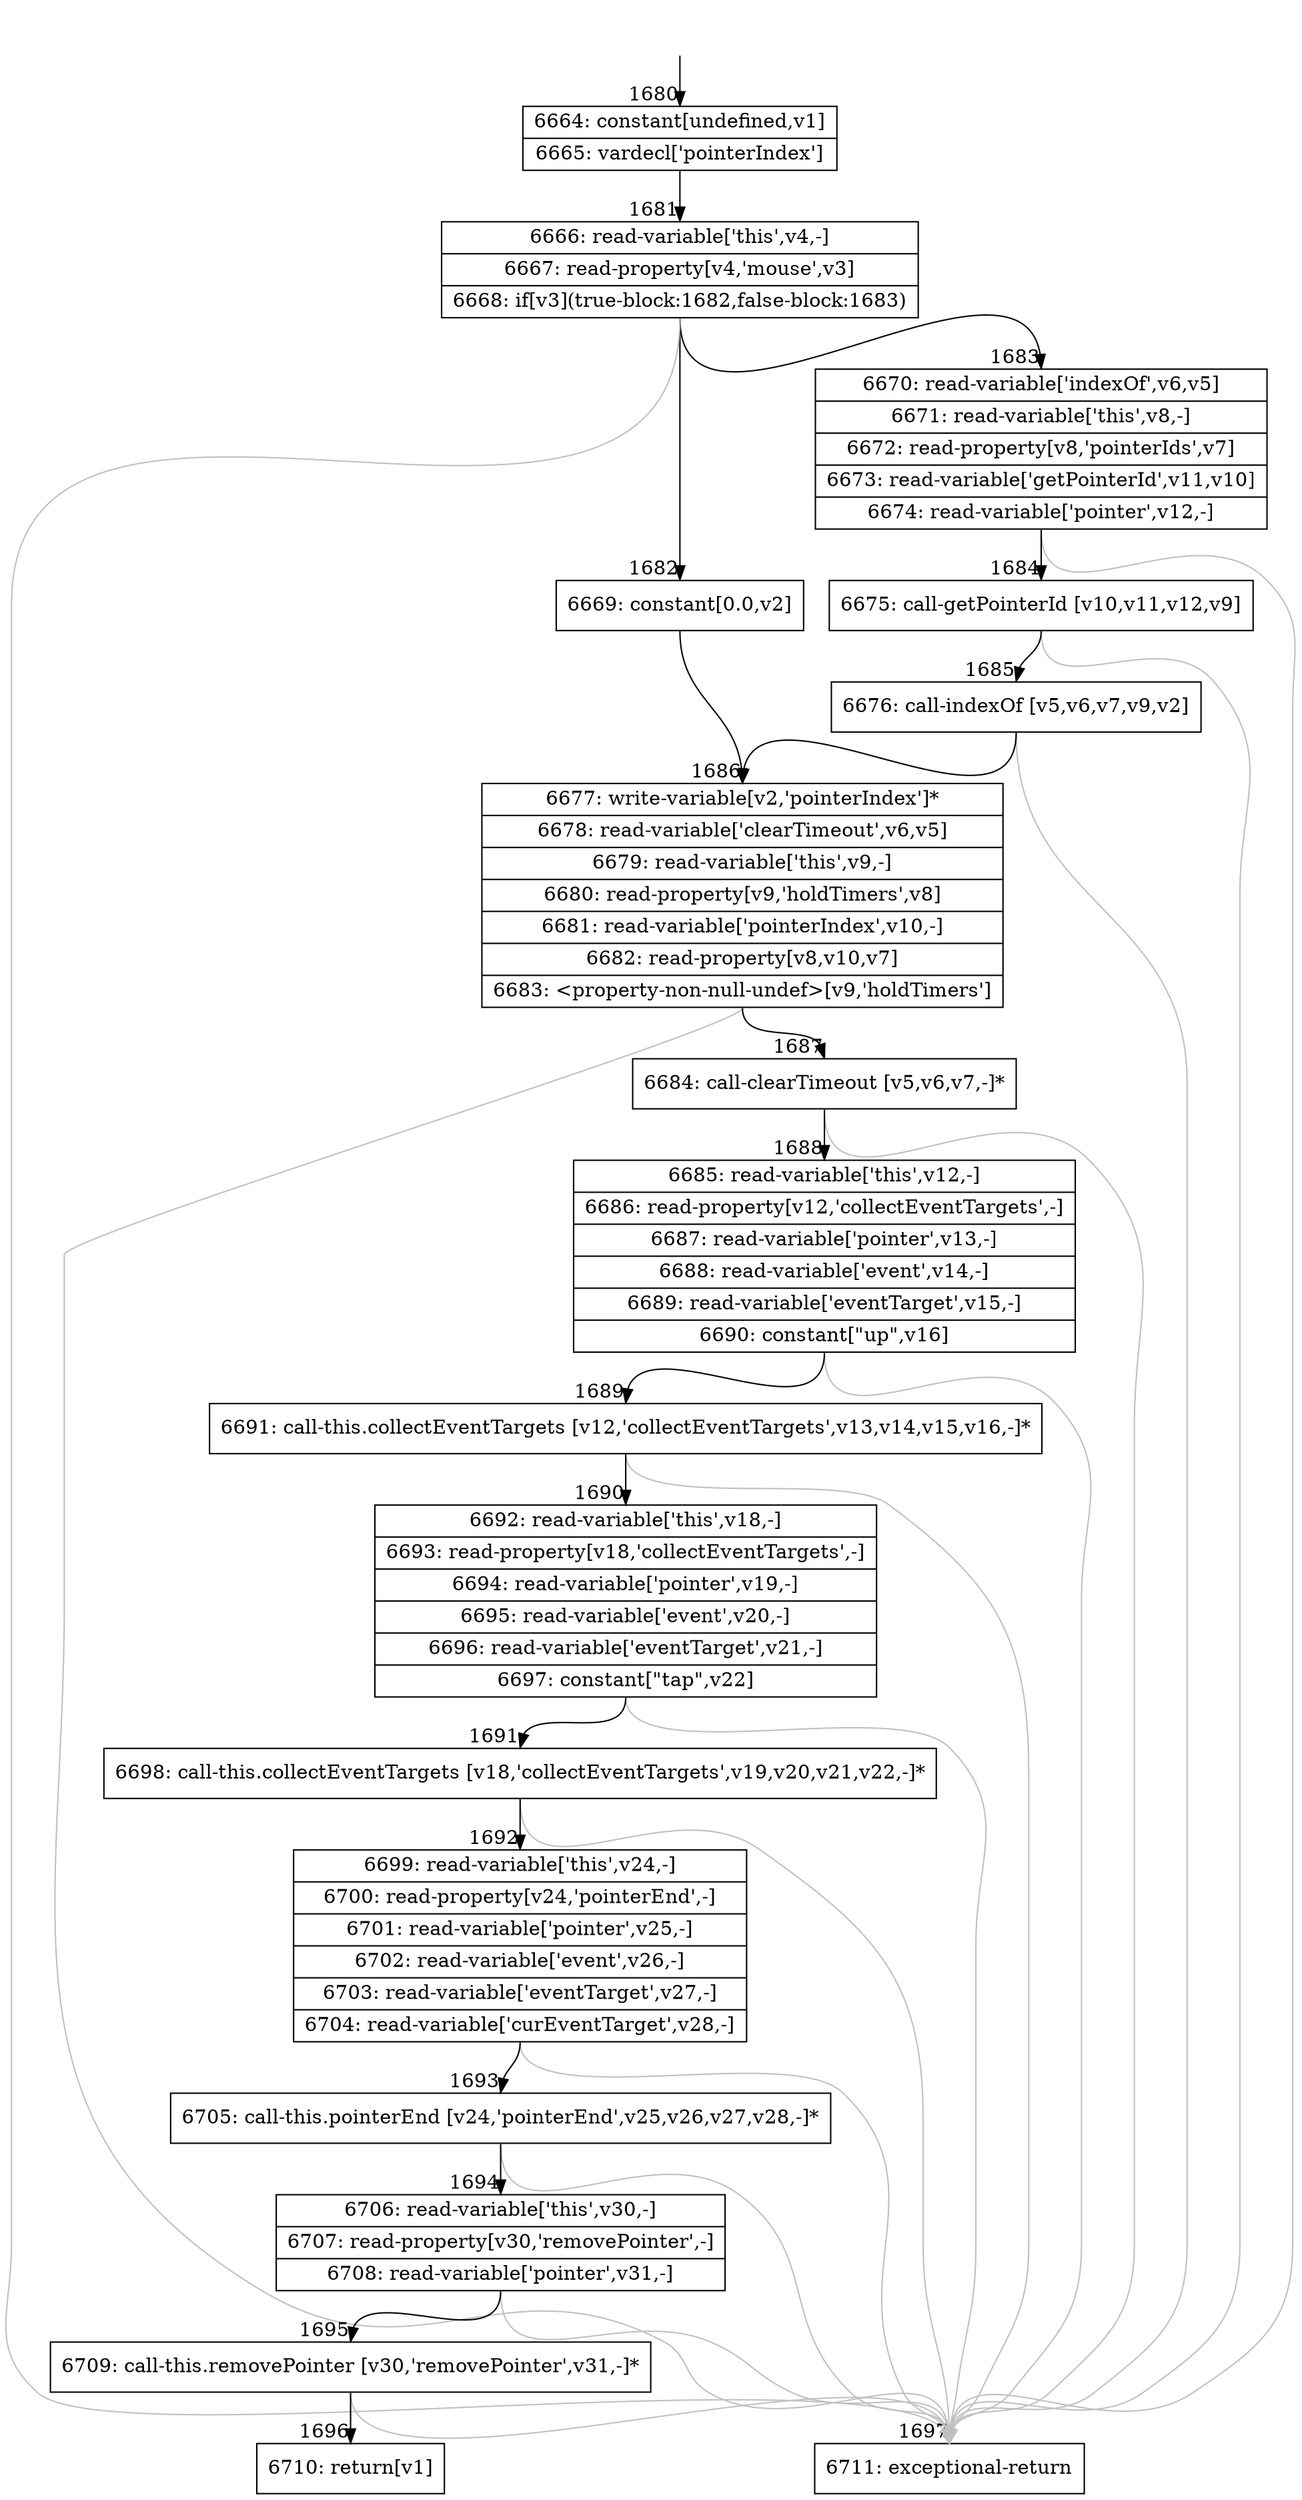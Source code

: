 digraph {
rankdir="TD"
BB_entry85[shape=none,label=""];
BB_entry85 -> BB1680 [tailport=s, headport=n, headlabel="    1680"]
BB1680 [shape=record label="{6664: constant[undefined,v1]|6665: vardecl['pointerIndex']}" ] 
BB1680 -> BB1681 [tailport=s, headport=n, headlabel="      1681"]
BB1681 [shape=record label="{6666: read-variable['this',v4,-]|6667: read-property[v4,'mouse',v3]|6668: if[v3](true-block:1682,false-block:1683)}" ] 
BB1681 -> BB1682 [tailport=s, headport=n, headlabel="      1682"]
BB1681 -> BB1683 [tailport=s, headport=n, headlabel="      1683"]
BB1681 -> BB1697 [tailport=s, headport=n, color=gray, headlabel="      1697"]
BB1682 [shape=record label="{6669: constant[0.0,v2]}" ] 
BB1682 -> BB1686 [tailport=s, headport=n, headlabel="      1686"]
BB1683 [shape=record label="{6670: read-variable['indexOf',v6,v5]|6671: read-variable['this',v8,-]|6672: read-property[v8,'pointerIds',v7]|6673: read-variable['getPointerId',v11,v10]|6674: read-variable['pointer',v12,-]}" ] 
BB1683 -> BB1684 [tailport=s, headport=n, headlabel="      1684"]
BB1683 -> BB1697 [tailport=s, headport=n, color=gray]
BB1684 [shape=record label="{6675: call-getPointerId [v10,v11,v12,v9]}" ] 
BB1684 -> BB1685 [tailport=s, headport=n, headlabel="      1685"]
BB1684 -> BB1697 [tailport=s, headport=n, color=gray]
BB1685 [shape=record label="{6676: call-indexOf [v5,v6,v7,v9,v2]}" ] 
BB1685 -> BB1686 [tailport=s, headport=n]
BB1685 -> BB1697 [tailport=s, headport=n, color=gray]
BB1686 [shape=record label="{6677: write-variable[v2,'pointerIndex']*|6678: read-variable['clearTimeout',v6,v5]|6679: read-variable['this',v9,-]|6680: read-property[v9,'holdTimers',v8]|6681: read-variable['pointerIndex',v10,-]|6682: read-property[v8,v10,v7]|6683: \<property-non-null-undef\>[v9,'holdTimers']}" ] 
BB1686 -> BB1687 [tailport=s, headport=n, headlabel="      1687"]
BB1686 -> BB1697 [tailport=s, headport=n, color=gray]
BB1687 [shape=record label="{6684: call-clearTimeout [v5,v6,v7,-]*}" ] 
BB1687 -> BB1688 [tailport=s, headport=n, headlabel="      1688"]
BB1687 -> BB1697 [tailport=s, headport=n, color=gray]
BB1688 [shape=record label="{6685: read-variable['this',v12,-]|6686: read-property[v12,'collectEventTargets',-]|6687: read-variable['pointer',v13,-]|6688: read-variable['event',v14,-]|6689: read-variable['eventTarget',v15,-]|6690: constant[\"up\",v16]}" ] 
BB1688 -> BB1689 [tailport=s, headport=n, headlabel="      1689"]
BB1688 -> BB1697 [tailport=s, headport=n, color=gray]
BB1689 [shape=record label="{6691: call-this.collectEventTargets [v12,'collectEventTargets',v13,v14,v15,v16,-]*}" ] 
BB1689 -> BB1690 [tailport=s, headport=n, headlabel="      1690"]
BB1689 -> BB1697 [tailport=s, headport=n, color=gray]
BB1690 [shape=record label="{6692: read-variable['this',v18,-]|6693: read-property[v18,'collectEventTargets',-]|6694: read-variable['pointer',v19,-]|6695: read-variable['event',v20,-]|6696: read-variable['eventTarget',v21,-]|6697: constant[\"tap\",v22]}" ] 
BB1690 -> BB1691 [tailport=s, headport=n, headlabel="      1691"]
BB1690 -> BB1697 [tailport=s, headport=n, color=gray]
BB1691 [shape=record label="{6698: call-this.collectEventTargets [v18,'collectEventTargets',v19,v20,v21,v22,-]*}" ] 
BB1691 -> BB1692 [tailport=s, headport=n, headlabel="      1692"]
BB1691 -> BB1697 [tailport=s, headport=n, color=gray]
BB1692 [shape=record label="{6699: read-variable['this',v24,-]|6700: read-property[v24,'pointerEnd',-]|6701: read-variable['pointer',v25,-]|6702: read-variable['event',v26,-]|6703: read-variable['eventTarget',v27,-]|6704: read-variable['curEventTarget',v28,-]}" ] 
BB1692 -> BB1693 [tailport=s, headport=n, headlabel="      1693"]
BB1692 -> BB1697 [tailport=s, headport=n, color=gray]
BB1693 [shape=record label="{6705: call-this.pointerEnd [v24,'pointerEnd',v25,v26,v27,v28,-]*}" ] 
BB1693 -> BB1694 [tailport=s, headport=n, headlabel="      1694"]
BB1693 -> BB1697 [tailport=s, headport=n, color=gray]
BB1694 [shape=record label="{6706: read-variable['this',v30,-]|6707: read-property[v30,'removePointer',-]|6708: read-variable['pointer',v31,-]}" ] 
BB1694 -> BB1695 [tailport=s, headport=n, headlabel="      1695"]
BB1694 -> BB1697 [tailport=s, headport=n, color=gray]
BB1695 [shape=record label="{6709: call-this.removePointer [v30,'removePointer',v31,-]*}" ] 
BB1695 -> BB1696 [tailport=s, headport=n, headlabel="      1696"]
BB1695 -> BB1697 [tailport=s, headport=n, color=gray]
BB1696 [shape=record label="{6710: return[v1]}" ] 
BB1697 [shape=record label="{6711: exceptional-return}" ] 
//#$~ 2146
}
